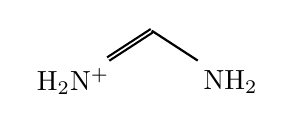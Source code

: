 ﻿\begin{tikzpicture}

\node (N1) at (0,0) {H$_2$N$^+$};
\coordinate (C) at (1,0.65) ;
\node (N2) at (2,0) {NH$_2$};

\draw[thick,double] (N1) -- (C); 
\draw[thick] (C) -- (N2);

\end{tikzpicture}